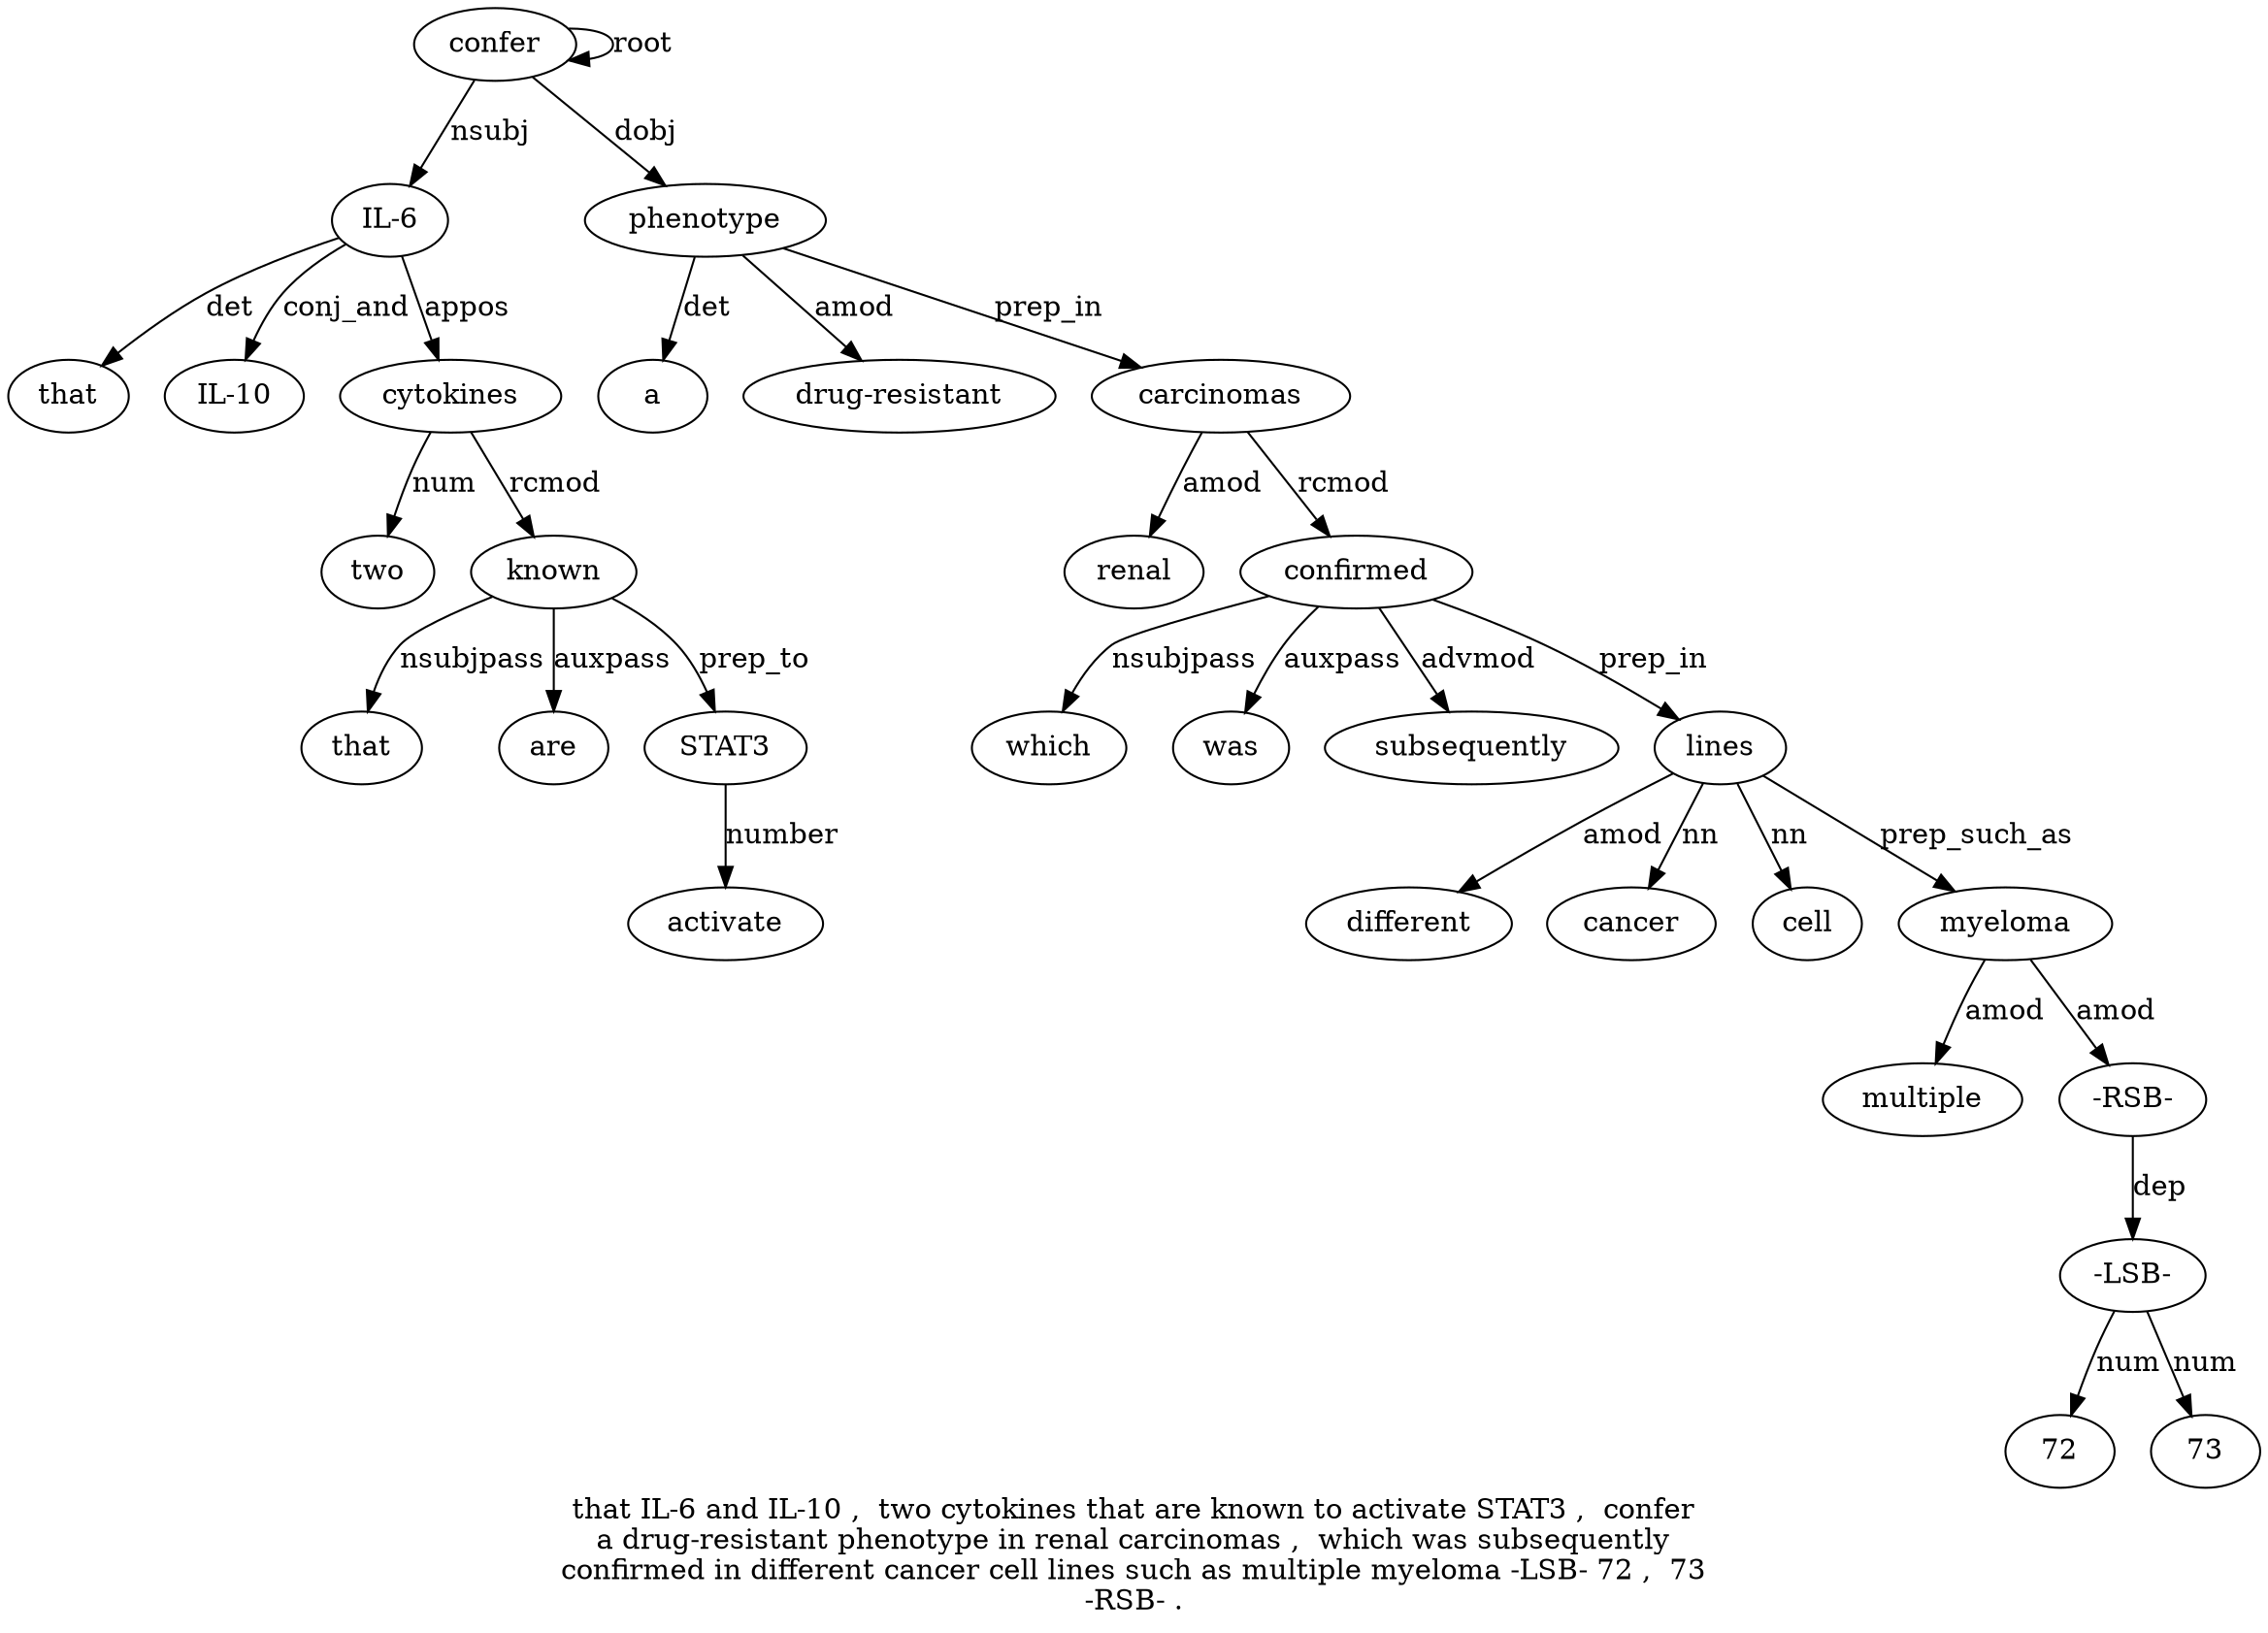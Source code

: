 digraph "that IL-6 and IL-10 ,  two cytokines that are known to activate STAT3 ,  confer a drug-resistant phenotype in renal carcinomas ,  which was subsequently confirmed in different cancer cell lines such as multiple myeloma -LSB- 72 ,  73 -RSB- ." {
label="that IL-6 and IL-10 ,  two cytokines that are known to activate STAT3 ,  confer
a drug-resistant phenotype in renal carcinomas ,  which was subsequently
confirmed in different cancer cell lines such as multiple myeloma -LSB- 72 ,  73
-RSB- .";
"IL-62" [style=filled, fillcolor=white, label="IL-6"];
that1 [style=filled, fillcolor=white, label=that];
"IL-62" -> that1  [label=det];
confer15 [style=filled, fillcolor=white, label=confer];
confer15 -> "IL-62"  [label=nsubj];
"IL-104" [style=filled, fillcolor=white, label="IL-10"];
"IL-62" -> "IL-104"  [label=conj_and];
cytokines7 [style=filled, fillcolor=white, label=cytokines];
two6 [style=filled, fillcolor=white, label=two];
cytokines7 -> two6  [label=num];
"IL-62" -> cytokines7  [label=appos];
known10 [style=filled, fillcolor=white, label=known];
that8 [style=filled, fillcolor=white, label=that];
known10 -> that8  [label=nsubjpass];
are9 [style=filled, fillcolor=white, label=are];
known10 -> are9  [label=auxpass];
cytokines7 -> known10  [label=rcmod];
STAT31 [style=filled, fillcolor=white, label=STAT3];
activate12 [style=filled, fillcolor=white, label=activate];
STAT31 -> activate12  [label=number];
known10 -> STAT31  [label=prep_to];
confer15 -> confer15  [label=root];
phenotype18 [style=filled, fillcolor=white, label=phenotype];
a16 [style=filled, fillcolor=white, label=a];
phenotype18 -> a16  [label=det];
"drug-resistant17" [style=filled, fillcolor=white, label="drug-resistant"];
phenotype18 -> "drug-resistant17"  [label=amod];
confer15 -> phenotype18  [label=dobj];
carcinomas21 [style=filled, fillcolor=white, label=carcinomas];
renal20 [style=filled, fillcolor=white, label=renal];
carcinomas21 -> renal20  [label=amod];
phenotype18 -> carcinomas21  [label=prep_in];
confirmed26 [style=filled, fillcolor=white, label=confirmed];
which23 [style=filled, fillcolor=white, label=which];
confirmed26 -> which23  [label=nsubjpass];
was24 [style=filled, fillcolor=white, label=was];
confirmed26 -> was24  [label=auxpass];
subsequently25 [style=filled, fillcolor=white, label=subsequently];
confirmed26 -> subsequently25  [label=advmod];
carcinomas21 -> confirmed26  [label=rcmod];
lines31 [style=filled, fillcolor=white, label=lines];
different28 [style=filled, fillcolor=white, label=different];
lines31 -> different28  [label=amod];
cancer29 [style=filled, fillcolor=white, label=cancer];
lines31 -> cancer29  [label=nn];
cell30 [style=filled, fillcolor=white, label=cell];
lines31 -> cell30  [label=nn];
confirmed26 -> lines31  [label=prep_in];
myeloma35 [style=filled, fillcolor=white, label=myeloma];
multiple34 [style=filled, fillcolor=white, label=multiple];
myeloma35 -> multiple34  [label=amod];
lines31 -> myeloma35  [label=prep_such_as];
"-RSB-40" [style=filled, fillcolor=white, label="-RSB-"];
"-LSB-36" [style=filled, fillcolor=white, label="-LSB-"];
"-RSB-40" -> "-LSB-36"  [label=dep];
723 [style=filled, fillcolor=white, label=72];
"-LSB-36" -> 723  [label=num];
7339 [style=filled, fillcolor=white, label=73];
"-LSB-36" -> 7339  [label=num];
myeloma35 -> "-RSB-40"  [label=amod];
}
